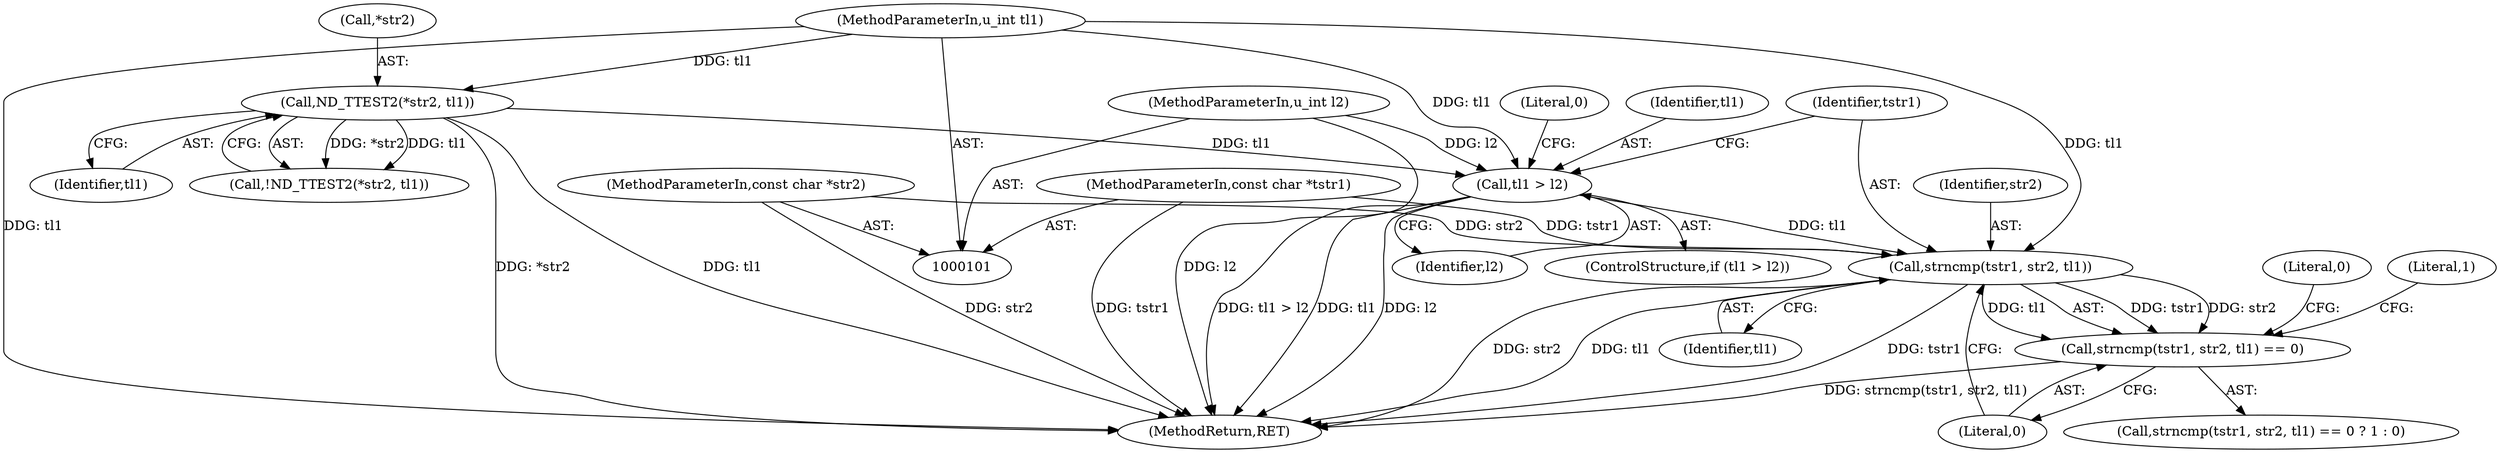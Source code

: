 digraph "0_tcpdump_877b66b398518d9501513e0860c9f3a8acc70892_0@pointer" {
"1000126" [label="(Call,strncmp(tstr1, str2, tl1))"];
"1000103" [label="(MethodParameterIn,const char *tstr1)"];
"1000105" [label="(MethodParameterIn,const char *str2)"];
"1000118" [label="(Call,tl1 > l2)"];
"1000110" [label="(Call,ND_TTEST2(*str2, tl1))"];
"1000104" [label="(MethodParameterIn,u_int tl1)"];
"1000106" [label="(MethodParameterIn,u_int l2)"];
"1000125" [label="(Call,strncmp(tstr1, str2, tl1) == 0)"];
"1000104" [label="(MethodParameterIn,u_int tl1)"];
"1000110" [label="(Call,ND_TTEST2(*str2, tl1))"];
"1000126" [label="(Call,strncmp(tstr1, str2, tl1))"];
"1000124" [label="(Call,strncmp(tstr1, str2, tl1) == 0 ? 1 : 0)"];
"1000113" [label="(Identifier,tl1)"];
"1000132" [label="(Literal,0)"];
"1000106" [label="(MethodParameterIn,u_int l2)"];
"1000130" [label="(Literal,0)"];
"1000103" [label="(MethodParameterIn,const char *tstr1)"];
"1000105" [label="(MethodParameterIn,const char *str2)"];
"1000122" [label="(Literal,0)"];
"1000129" [label="(Identifier,tl1)"];
"1000131" [label="(Literal,1)"];
"1000118" [label="(Call,tl1 > l2)"];
"1000111" [label="(Call,*str2)"];
"1000133" [label="(MethodReturn,RET)"];
"1000119" [label="(Identifier,tl1)"];
"1000120" [label="(Identifier,l2)"];
"1000117" [label="(ControlStructure,if (tl1 > l2))"];
"1000127" [label="(Identifier,tstr1)"];
"1000109" [label="(Call,!ND_TTEST2(*str2, tl1))"];
"1000125" [label="(Call,strncmp(tstr1, str2, tl1) == 0)"];
"1000128" [label="(Identifier,str2)"];
"1000126" -> "1000125"  [label="AST: "];
"1000126" -> "1000129"  [label="CFG: "];
"1000127" -> "1000126"  [label="AST: "];
"1000128" -> "1000126"  [label="AST: "];
"1000129" -> "1000126"  [label="AST: "];
"1000130" -> "1000126"  [label="CFG: "];
"1000126" -> "1000133"  [label="DDG: tstr1"];
"1000126" -> "1000133"  [label="DDG: str2"];
"1000126" -> "1000133"  [label="DDG: tl1"];
"1000126" -> "1000125"  [label="DDG: tstr1"];
"1000126" -> "1000125"  [label="DDG: str2"];
"1000126" -> "1000125"  [label="DDG: tl1"];
"1000103" -> "1000126"  [label="DDG: tstr1"];
"1000105" -> "1000126"  [label="DDG: str2"];
"1000118" -> "1000126"  [label="DDG: tl1"];
"1000104" -> "1000126"  [label="DDG: tl1"];
"1000103" -> "1000101"  [label="AST: "];
"1000103" -> "1000133"  [label="DDG: tstr1"];
"1000105" -> "1000101"  [label="AST: "];
"1000105" -> "1000133"  [label="DDG: str2"];
"1000118" -> "1000117"  [label="AST: "];
"1000118" -> "1000120"  [label="CFG: "];
"1000119" -> "1000118"  [label="AST: "];
"1000120" -> "1000118"  [label="AST: "];
"1000122" -> "1000118"  [label="CFG: "];
"1000127" -> "1000118"  [label="CFG: "];
"1000118" -> "1000133"  [label="DDG: tl1 > l2"];
"1000118" -> "1000133"  [label="DDG: tl1"];
"1000118" -> "1000133"  [label="DDG: l2"];
"1000110" -> "1000118"  [label="DDG: tl1"];
"1000104" -> "1000118"  [label="DDG: tl1"];
"1000106" -> "1000118"  [label="DDG: l2"];
"1000110" -> "1000109"  [label="AST: "];
"1000110" -> "1000113"  [label="CFG: "];
"1000111" -> "1000110"  [label="AST: "];
"1000113" -> "1000110"  [label="AST: "];
"1000109" -> "1000110"  [label="CFG: "];
"1000110" -> "1000133"  [label="DDG: *str2"];
"1000110" -> "1000133"  [label="DDG: tl1"];
"1000110" -> "1000109"  [label="DDG: *str2"];
"1000110" -> "1000109"  [label="DDG: tl1"];
"1000104" -> "1000110"  [label="DDG: tl1"];
"1000104" -> "1000101"  [label="AST: "];
"1000104" -> "1000133"  [label="DDG: tl1"];
"1000106" -> "1000101"  [label="AST: "];
"1000106" -> "1000133"  [label="DDG: l2"];
"1000125" -> "1000124"  [label="AST: "];
"1000125" -> "1000130"  [label="CFG: "];
"1000130" -> "1000125"  [label="AST: "];
"1000131" -> "1000125"  [label="CFG: "];
"1000132" -> "1000125"  [label="CFG: "];
"1000125" -> "1000133"  [label="DDG: strncmp(tstr1, str2, tl1)"];
}
